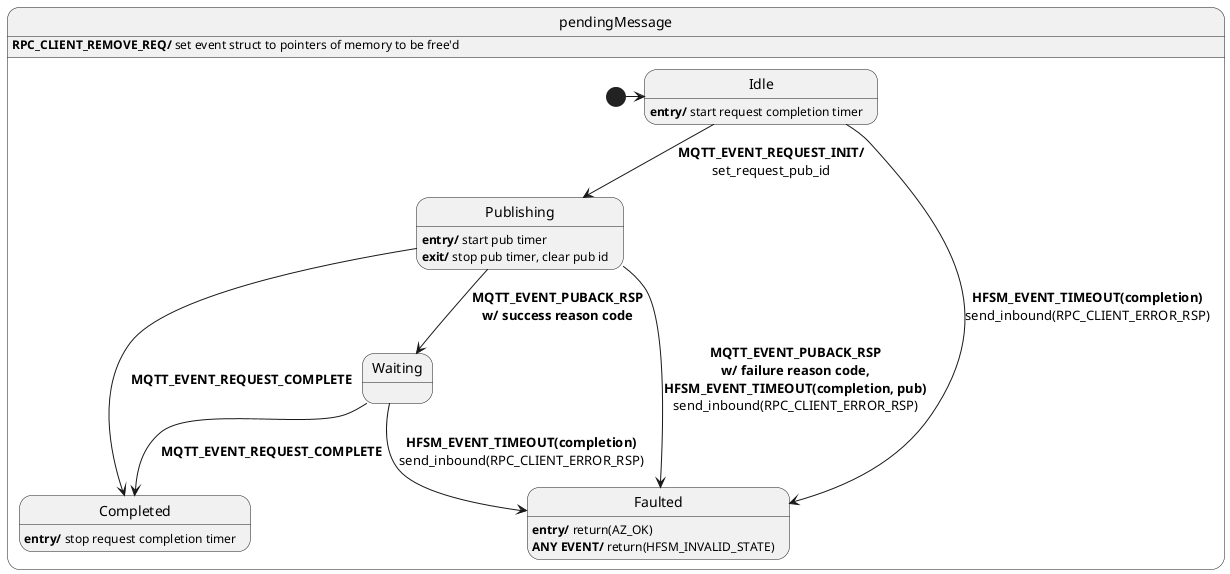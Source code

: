 @startuml
' ignore these as handled outside of this diagram: MQTT_EVENT_CONNECT_REQ, MQTT_EVENT_CONNECT_RSP, MQTT_EVENT_DISCONNECT_REQ, MQTT_EVENT_DISCONNECT_RSP
' Assumptions:
' 0. Unknown events are forwarded (in their original direction, either inbound or outbound).
' 1. send_inbound, send_outbound are used to send information to the app and network respectively.
' 2. All events check that they are for this request or have the correct pub id before processing them.


state pendingMessage {
  state Idle
  Idle: <b>entry/</b> start request completion timer

  state Publishing
  Publishing : <b>entry/</b> start pub timer
  Publishing : <b>exit/</b> stop pub timer, clear pub id

  state Waiting
  state Completed
  Completed : <b>entry/</b> stop request completion timer
  state Faulted
  Faulted : <b>entry/</b> return(AZ_OK)
  Faulted : <b>ANY EVENT/</b> return(HFSM_INVALID_STATE)

  [*] -> Idle
  Idle --> Publishing : <b>MQTT_EVENT_REQUEST_INIT/</b>\nset_request_pub_id
  Publishing --> Waiting : <b>MQTT_EVENT_PUBACK_RSP</b>\n<b>w/ success reason code</b>
  Publishing --> Completed : <b>MQTT_EVENT_REQUEST_COMPLETE</b>
  Publishing --> Faulted : <b>MQTT_EVENT_PUBACK_RSP</b>\n<b>w/ failure reason code,</b>\n<b>HFSM_EVENT_TIMEOUT(completion, pub)</b>\nsend_inbound(RPC_CLIENT_ERROR_RSP)
  Waiting --> Completed : <b>MQTT_EVENT_REQUEST_COMPLETE</b>
  Waiting --> Faulted : <b>HFSM_EVENT_TIMEOUT(completion)</b>\nsend_inbound(RPC_CLIENT_ERROR_RSP)
  Idle --> Faulted : <b>HFSM_EVENT_TIMEOUT(completion)</b>\nsend_inbound(RPC_CLIENT_ERROR_RSP)

}
pendingMessage : <b>RPC_CLIENT_REMOVE_REQ/</b> set event struct to pointers of memory to be free'd

@enduml
